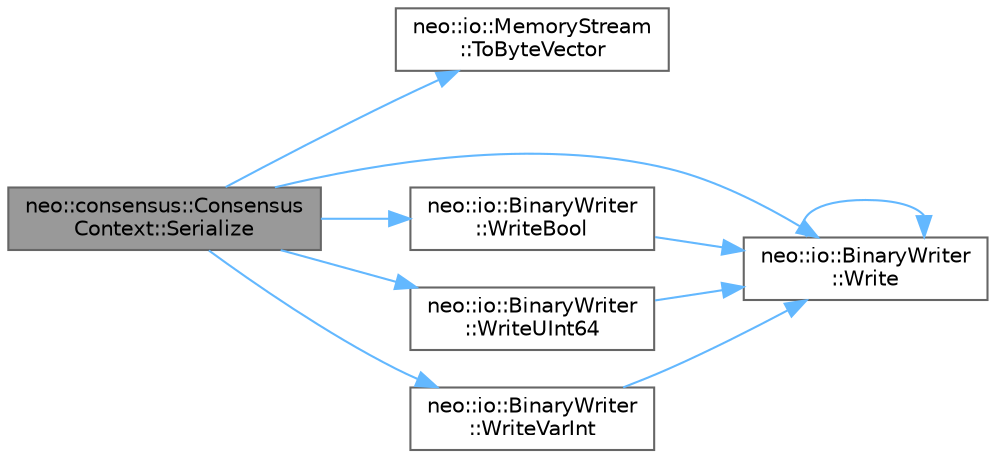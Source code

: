 digraph "neo::consensus::ConsensusContext::Serialize"
{
 // LATEX_PDF_SIZE
  bgcolor="transparent";
  edge [fontname=Helvetica,fontsize=10,labelfontname=Helvetica,labelfontsize=10];
  node [fontname=Helvetica,fontsize=10,shape=box,height=0.2,width=0.4];
  rankdir="LR";
  Node1 [id="Node000001",label="neo::consensus::Consensus\lContext::Serialize",height=0.2,width=0.4,color="gray40", fillcolor="grey60", style="filled", fontcolor="black",tooltip="Serializes the object to a binary writer."];
  Node1 -> Node2 [id="edge1_Node000001_Node000002",color="steelblue1",style="solid",tooltip=" "];
  Node2 [id="Node000002",label="neo::io::MemoryStream\l::ToByteVector",height=0.2,width=0.4,color="grey40", fillcolor="white", style="filled",URL="$classneo_1_1io_1_1_memory_stream.html#aae3f75c9f1f1733c05ca7beddac81a83",tooltip="Gets the underlying data as a ByteVector."];
  Node1 -> Node3 [id="edge2_Node000001_Node000003",color="steelblue1",style="solid",tooltip=" "];
  Node3 [id="Node000003",label="neo::io::BinaryWriter\l::Write",height=0.2,width=0.4,color="grey40", fillcolor="white", style="filled",URL="$classneo_1_1io_1_1_binary_writer.html#ac50767ade20a9099ba7e6b6ed684ef45",tooltip="Writes a boolean value to the stream."];
  Node3 -> Node3 [id="edge3_Node000003_Node000003",color="steelblue1",style="solid",tooltip=" "];
  Node1 -> Node4 [id="edge4_Node000001_Node000004",color="steelblue1",style="solid",tooltip=" "];
  Node4 [id="Node000004",label="neo::io::BinaryWriter\l::WriteBool",height=0.2,width=0.4,color="grey40", fillcolor="white", style="filled",URL="$classneo_1_1io_1_1_binary_writer.html#ac2e436b752c402c952d0d0dcd913e5a7",tooltip="Writes a boolean value to the stream (alias for Write(bool))."];
  Node4 -> Node3 [id="edge5_Node000004_Node000003",color="steelblue1",style="solid",tooltip=" "];
  Node1 -> Node5 [id="edge6_Node000001_Node000005",color="steelblue1",style="solid",tooltip=" "];
  Node5 [id="Node000005",label="neo::io::BinaryWriter\l::WriteUInt64",height=0.2,width=0.4,color="grey40", fillcolor="white", style="filled",URL="$classneo_1_1io_1_1_binary_writer.html#a80343b709117703b433ef6dc104215ee",tooltip="Writes a 64-bit unsigned integer to the stream (alias for Write(uint64_t))."];
  Node5 -> Node3 [id="edge7_Node000005_Node000003",color="steelblue1",style="solid",tooltip=" "];
  Node1 -> Node6 [id="edge8_Node000001_Node000006",color="steelblue1",style="solid",tooltip=" "];
  Node6 [id="Node000006",label="neo::io::BinaryWriter\l::WriteVarInt",height=0.2,width=0.4,color="grey40", fillcolor="white", style="filled",URL="$classneo_1_1io_1_1_binary_writer.html#a39fc5781e0d7a018ac8a1d86fea0cd4e",tooltip="Writes a variable-length integer to the stream."];
  Node6 -> Node3 [id="edge9_Node000006_Node000003",color="steelblue1",style="solid",tooltip=" "];
}
